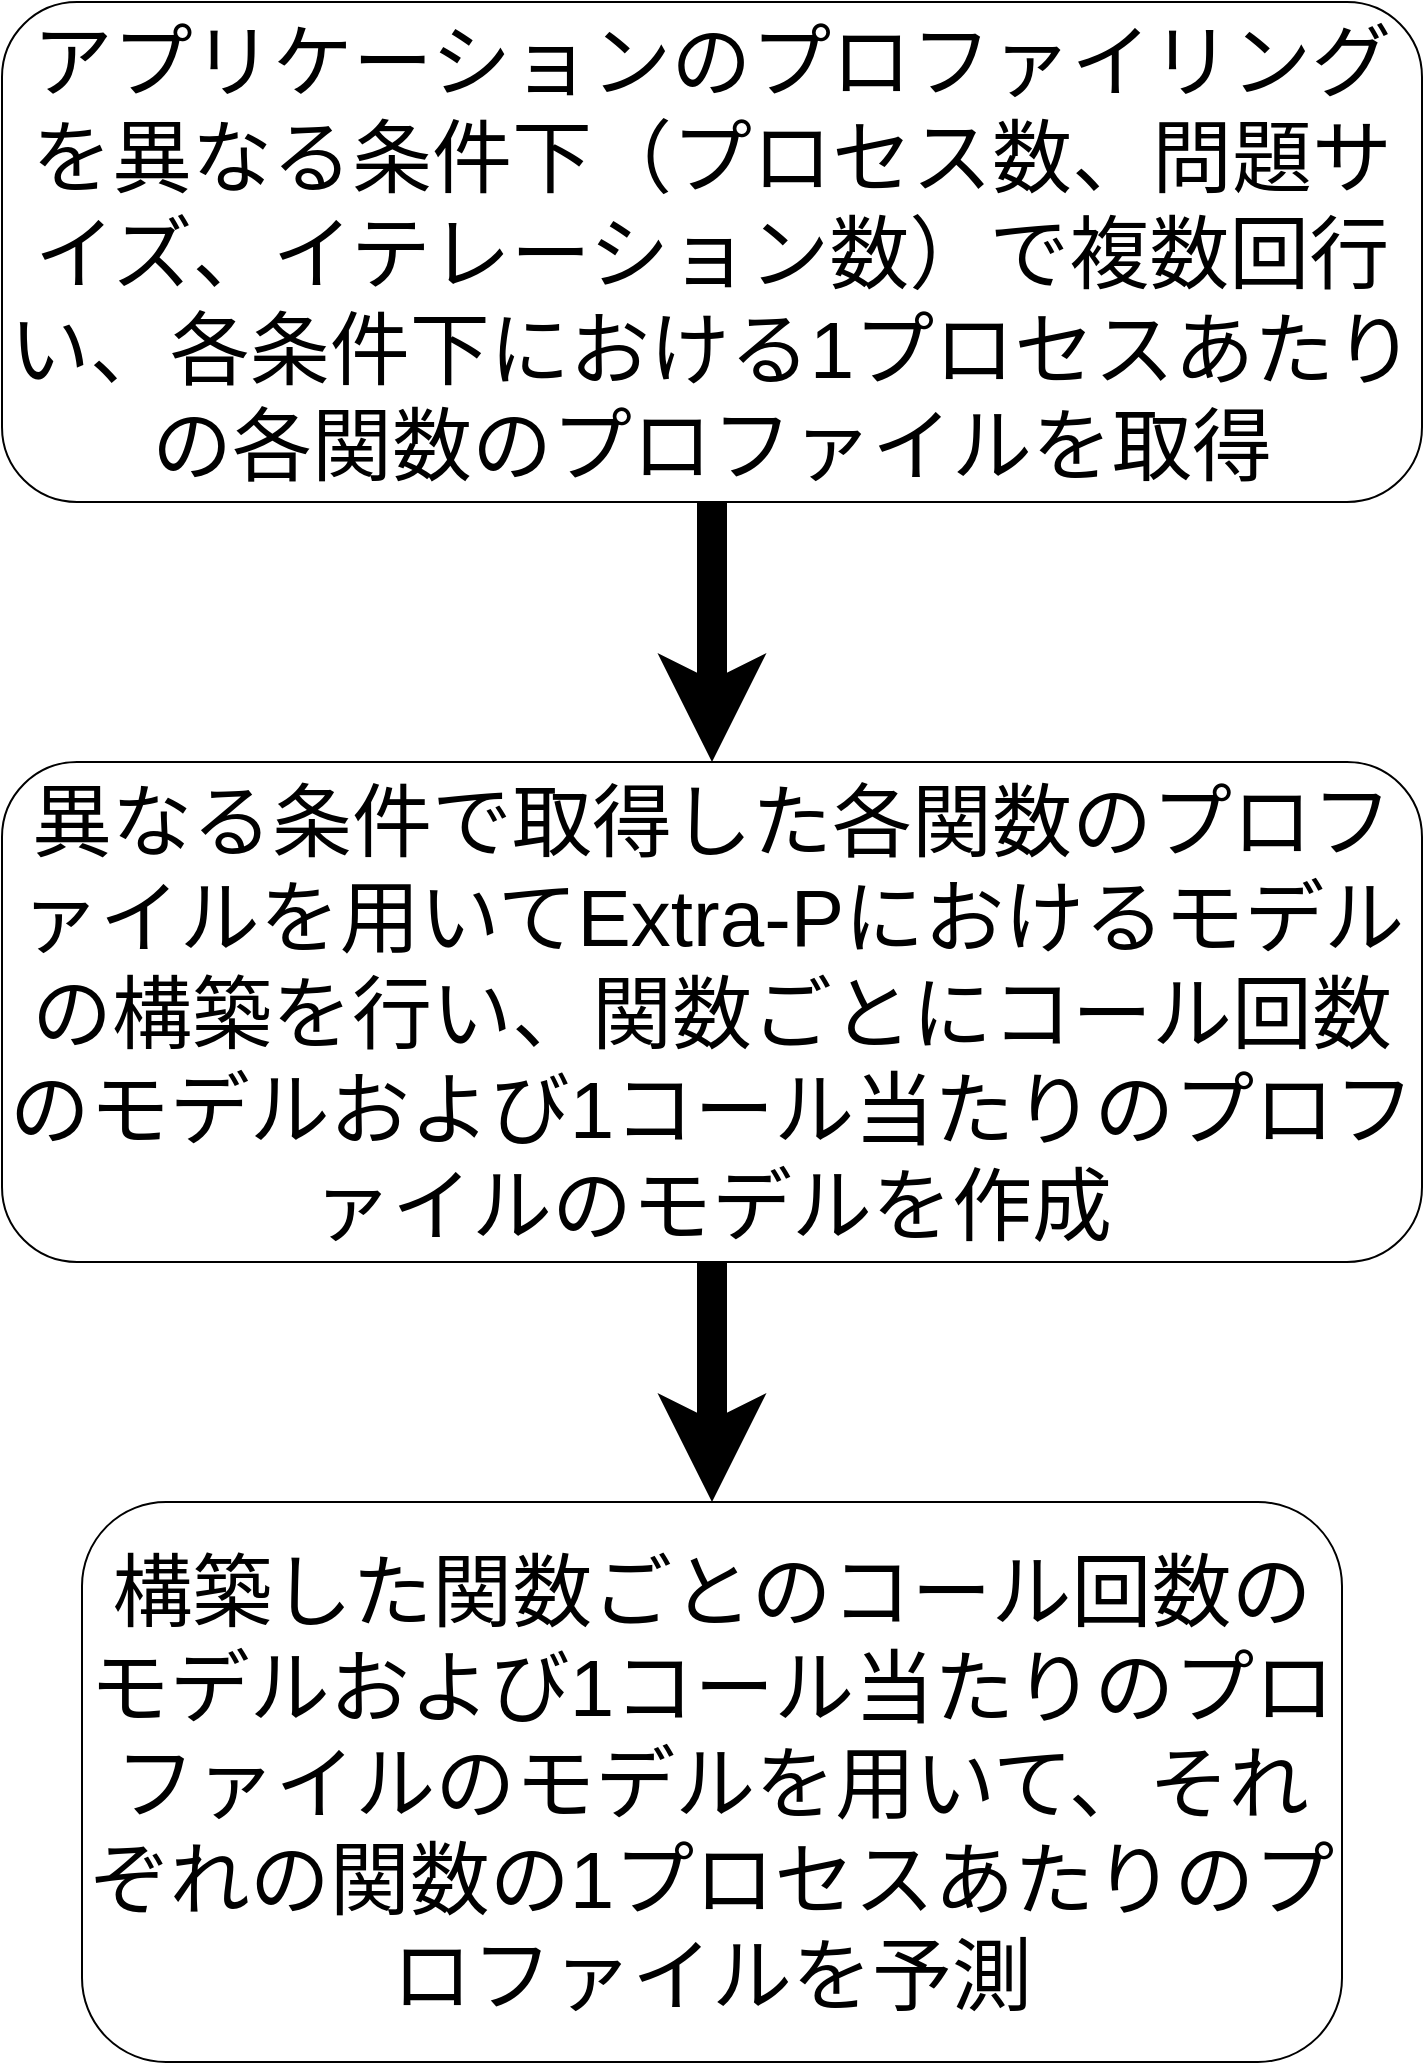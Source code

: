 <mxfile>
    <diagram id="C5RBs43oDa-KdzZeNtuy" name="Page-1">
        <mxGraphModel dx="1414" dy="779" grid="1" gridSize="10" guides="0" tooltips="1" connect="1" arrows="1" fold="1" page="1" pageScale="1" pageWidth="850" pageHeight="1100" math="0" shadow="0">
            <root>
                <mxCell id="WIyWlLk6GJQsqaUBKTNV-0"/>
                <mxCell id="WIyWlLk6GJQsqaUBKTNV-1" parent="WIyWlLk6GJQsqaUBKTNV-0"/>
                <mxCell id="5" style="edgeStyle=none;html=1;exitX=0.5;exitY=1;exitDx=0;exitDy=0;entryX=0.5;entryY=0;entryDx=0;entryDy=0;fontSize=50;strokeWidth=15;" parent="WIyWlLk6GJQsqaUBKTNV-1" source="WIyWlLk6GJQsqaUBKTNV-3" target="WIyWlLk6GJQsqaUBKTNV-12" edge="1">
                    <mxGeometry relative="1" as="geometry"/>
                </mxCell>
                <mxCell id="WIyWlLk6GJQsqaUBKTNV-3" value="&lt;font style=&quot;font-size: 40px&quot;&gt;アプリケーションのプロファイリングを異なる条件下（プロセス数、問題サイズ、イテレーション数）で複数回行い、各条件下における1プロセスあたりの各関数のプロファイルを取得&lt;/font&gt;" style="rounded=1;whiteSpace=wrap;html=1;fontSize=12;glass=0;strokeWidth=1;shadow=0;" parent="WIyWlLk6GJQsqaUBKTNV-1" vertex="1">
                    <mxGeometry x="80" y="60" width="710" height="250" as="geometry"/>
                </mxCell>
                <mxCell id="WIyWlLk6GJQsqaUBKTNV-11" value="&lt;font style=&quot;font-size: 40px&quot;&gt;構築した関数ごとのコール回数のモデルおよび1コール当たりのプロファイルのモデルを用いて、それぞれの関数の1プロセスあたりのプロファイルを予測&lt;/font&gt;" style="rounded=1;whiteSpace=wrap;html=1;fontSize=12;glass=0;strokeWidth=1;shadow=0;" parent="WIyWlLk6GJQsqaUBKTNV-1" vertex="1">
                    <mxGeometry x="120" y="810" width="630" height="280" as="geometry"/>
                </mxCell>
                <mxCell id="3" style="edgeStyle=none;html=1;entryX=0.5;entryY=0;entryDx=0;entryDy=0;fontSize=50;strokeWidth=15;" parent="WIyWlLk6GJQsqaUBKTNV-1" source="WIyWlLk6GJQsqaUBKTNV-12" target="WIyWlLk6GJQsqaUBKTNV-11" edge="1">
                    <mxGeometry relative="1" as="geometry"/>
                </mxCell>
                <mxCell id="WIyWlLk6GJQsqaUBKTNV-12" value="&lt;font style=&quot;font-size: 40px&quot;&gt;異なる条件で取得した各関数のプロファイルを用いてExtra-Pにおけるモデルの構築を行い、関数ごとにコール回数のモデルおよび1コール当たりのプロファイルのモデルを作成&lt;/font&gt;" style="rounded=1;whiteSpace=wrap;html=1;fontSize=12;glass=0;strokeWidth=1;shadow=0;" parent="WIyWlLk6GJQsqaUBKTNV-1" vertex="1">
                    <mxGeometry x="80" y="440" width="710" height="250" as="geometry"/>
                </mxCell>
            </root>
        </mxGraphModel>
    </diagram>
</mxfile>